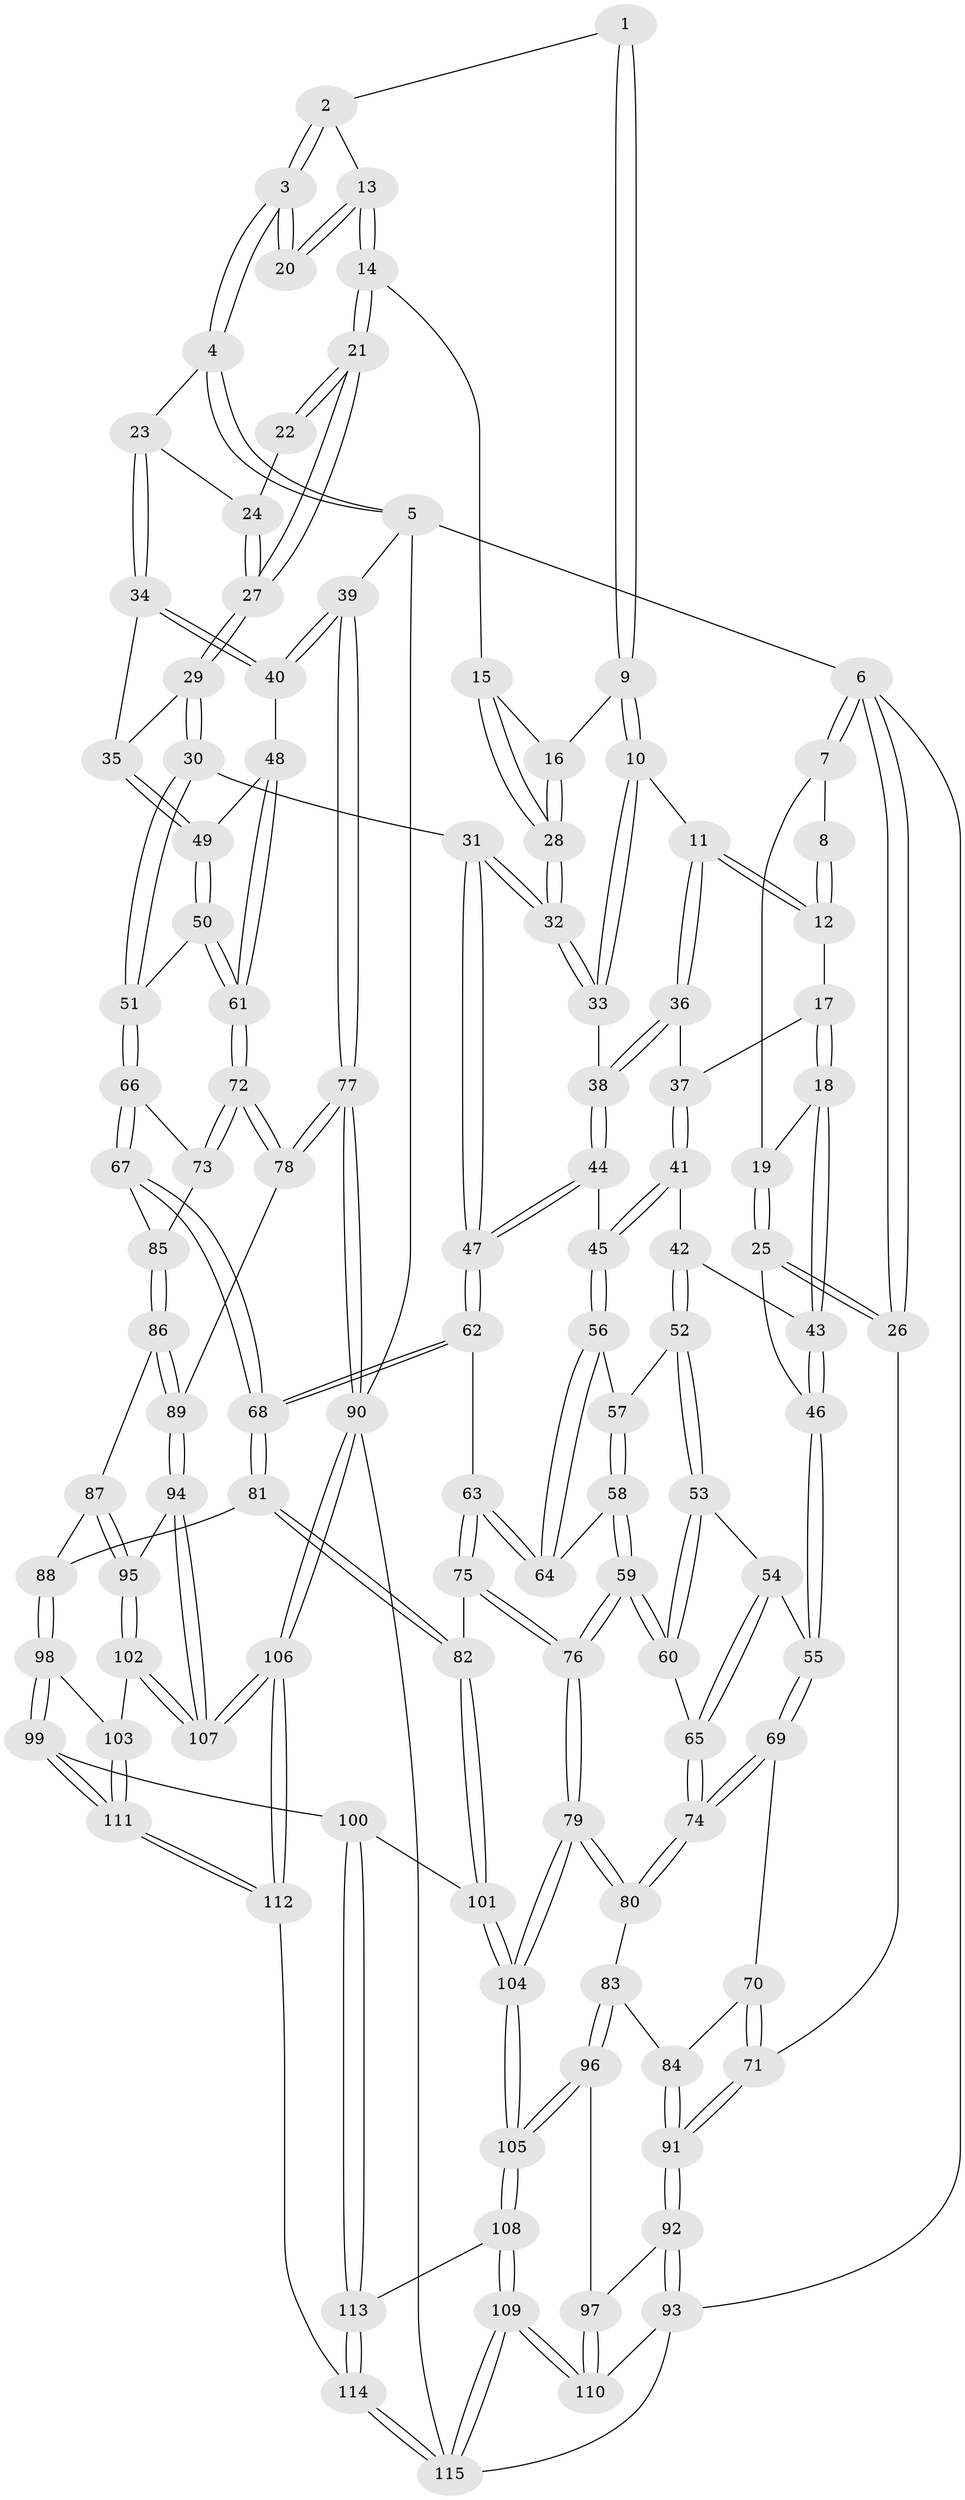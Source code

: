 // coarse degree distribution, {3: 0.14492753623188406, 4: 0.3333333333333333, 5: 0.3333333333333333, 6: 0.10144927536231885, 2: 0.014492753623188406, 7: 0.028985507246376812, 8: 0.028985507246376812, 1: 0.014492753623188406}
// Generated by graph-tools (version 1.1) at 2025/05/03/04/25 22:05:05]
// undirected, 115 vertices, 284 edges
graph export_dot {
graph [start="1"]
  node [color=gray90,style=filled];
  1 [pos="+0.6289731345055246+0"];
  2 [pos="+0.7205828070298936+0"];
  3 [pos="+1+0"];
  4 [pos="+1+0"];
  5 [pos="+1+0"];
  6 [pos="+0+0"];
  7 [pos="+0.1901158714768515+0"];
  8 [pos="+0.4147250277564171+0"];
  9 [pos="+0.5898453932287044+0.1045816909255804"];
  10 [pos="+0.544916048984549+0.13554526555170765"];
  11 [pos="+0.5386184132271146+0.13682605873453926"];
  12 [pos="+0.47040017269275547+0.12354442533420079"];
  13 [pos="+0.7243355788414226+0.10391163912066384"];
  14 [pos="+0.720598701565488+0.11942433961906218"];
  15 [pos="+0.7039641073981826+0.12309011460985231"];
  16 [pos="+0.6238771838599203+0.11837279424086183"];
  17 [pos="+0.43990487166212494+0.14131829514231622"];
  18 [pos="+0.3539500227928369+0.17958739162767928"];
  19 [pos="+0.23956939532201102+0.02348326183258627"];
  20 [pos="+0.8463132398560805+0.04672296458743328"];
  21 [pos="+0.7694325285089001+0.1627562602713671"];
  22 [pos="+0.8199113975814356+0.12126005304256954"];
  23 [pos="+0.9315548968070883+0.15080806731213015"];
  24 [pos="+0.8806518397274083+0.1531296865461533"];
  25 [pos="+0.1014015286507081+0.2613398920366515"];
  26 [pos="+0+0.2517296709548021"];
  27 [pos="+0.7840086708415833+0.2302662171825935"];
  28 [pos="+0.6632843498527232+0.24620075623842266"];
  29 [pos="+0.7840511773236998+0.2597446203906216"];
  30 [pos="+0.7106505030117083+0.32338277795446757"];
  31 [pos="+0.6955081352690865+0.3255269658862417"];
  32 [pos="+0.6644197647455811+0.28139610044016666"];
  33 [pos="+0.6132139034954034+0.25027319182929636"];
  34 [pos="+0.9314213216611654+0.22911084373572452"];
  35 [pos="+0.8795638531921196+0.27423997104100956"];
  36 [pos="+0.5186466638648244+0.23996194896698902"];
  37 [pos="+0.49202654203933105+0.25070228800141653"];
  38 [pos="+0.5406831156276206+0.26034622097993987"];
  39 [pos="+1+0.30241819191573566"];
  40 [pos="+1+0.30047281447001467"];
  41 [pos="+0.4407196674056482+0.29050736498684615"];
  42 [pos="+0.3535776211217456+0.2701167213148705"];
  43 [pos="+0.34116722834016316+0.25973087022078606"];
  44 [pos="+0.5328933931867557+0.3396173514070842"];
  45 [pos="+0.5064461563722381+0.35026827565668195"];
  46 [pos="+0.20437609801731352+0.3251168758791766"];
  47 [pos="+0.6742355261631837+0.34722609011176714"];
  48 [pos="+0.9600395154061537+0.35726463025338756"];
  49 [pos="+0.9034677933980643+0.3282056111737799"];
  50 [pos="+0.8609914699159977+0.4017727524543191"];
  51 [pos="+0.7857764472187879+0.3987475549134522"];
  52 [pos="+0.3767066645796301+0.35479595156414806"];
  53 [pos="+0.36882354300125164+0.4039268008433494"];
  54 [pos="+0.3515415965122916+0.41589706092348094"];
  55 [pos="+0.20532991021507208+0.3371105706981105"];
  56 [pos="+0.49342840807978955+0.3955626191276444"];
  57 [pos="+0.3884298484064711+0.36197867273984"];
  58 [pos="+0.4521371073287248+0.4349894537046501"];
  59 [pos="+0.42889987559441317+0.4668979531688917"];
  60 [pos="+0.42434007979011484+0.46425163659635177"];
  61 [pos="+0.9363390134283506+0.5019323926302722"];
  62 [pos="+0.6459303340069679+0.4357099495617437"];
  63 [pos="+0.5528337660016249+0.4569484683588155"];
  64 [pos="+0.49321099154356945+0.3992374145306816"];
  65 [pos="+0.3162404808554636+0.4632339421811073"];
  66 [pos="+0.7858984072685786+0.40121870154638034"];
  67 [pos="+0.7454616678922714+0.5180793514976013"];
  68 [pos="+0.6792485218822396+0.5330377754167983"];
  69 [pos="+0.20545977723195571+0.4555871593357777"];
  70 [pos="+0.15818149133569603+0.4705459592294574"];
  71 [pos="+0+0.41529150642032997"];
  72 [pos="+0.9383753666485398+0.5090942289987093"];
  73 [pos="+0.8389989974596153+0.5148444166557312"];
  74 [pos="+0.24825905910636428+0.5079393958227917"];
  75 [pos="+0.4761400749843113+0.6208605141709691"];
  76 [pos="+0.4489731632009152+0.6221236327855347"];
  77 [pos="+1+0.5829616704705769"];
  78 [pos="+1+0.582799254600068"];
  79 [pos="+0.35956904251266164+0.665575359328121"];
  80 [pos="+0.2822248102254583+0.6096438615275056"];
  81 [pos="+0.6476314614550738+0.6149898351369757"];
  82 [pos="+0.5512697884279841+0.6424056969523942"];
  83 [pos="+0.1474716223197901+0.6477687916865805"];
  84 [pos="+0.0744439367822642+0.5700548698462737"];
  85 [pos="+0.8068694198917693+0.5316432662737467"];
  86 [pos="+0.8052322819328378+0.6285343057255722"];
  87 [pos="+0.7702364079748771+0.653694047644949"];
  88 [pos="+0.7085979989713646+0.6588726401104712"];
  89 [pos="+0.9601156808601415+0.635877285483201"];
  90 [pos="+1+1"];
  91 [pos="+0+0.5360551081298063"];
  92 [pos="+0+0.7158976252112751"];
  93 [pos="+0+0.795170534845683"];
  94 [pos="+0.9187532126074389+0.716079027496483"];
  95 [pos="+0.8366670946372093+0.7396243945663076"];
  96 [pos="+0.10048924613073601+0.7108916231380046"];
  97 [pos="+0.040506551102649856+0.7430420208658596"];
  98 [pos="+0.716479936689211+0.7552931406417912"];
  99 [pos="+0.6479235128401479+0.8171228950098212"];
  100 [pos="+0.5995794747295105+0.8098895590313595"];
  101 [pos="+0.5858617383296046+0.7843697797221761"];
  102 [pos="+0.8031858409920927+0.7927067752134287"];
  103 [pos="+0.7846973407335105+0.7944108067697623"];
  104 [pos="+0.338603018911694+0.8151191133781613"];
  105 [pos="+0.3222525257996391+0.8783901361270525"];
  106 [pos="+1+1"];
  107 [pos="+0.9798717519997638+0.9861034432850584"];
  108 [pos="+0.3156008583996251+0.9802996178935198"];
  109 [pos="+0.29350954037126054+1"];
  110 [pos="+0.1525169381930739+0.9228311741905014"];
  111 [pos="+0.7170139167669309+0.9147138667237675"];
  112 [pos="+0.7600631420556829+1"];
  113 [pos="+0.5714402719780504+0.8508606349557606"];
  114 [pos="+0.6989047733396798+1"];
  115 [pos="+0.29396892121961443+1"];
  1 -- 2;
  1 -- 9;
  1 -- 9;
  2 -- 3;
  2 -- 3;
  2 -- 13;
  3 -- 4;
  3 -- 4;
  3 -- 20;
  3 -- 20;
  4 -- 5;
  4 -- 5;
  4 -- 23;
  5 -- 6;
  5 -- 39;
  5 -- 90;
  6 -- 7;
  6 -- 7;
  6 -- 26;
  6 -- 26;
  6 -- 93;
  7 -- 8;
  7 -- 19;
  8 -- 12;
  8 -- 12;
  9 -- 10;
  9 -- 10;
  9 -- 16;
  10 -- 11;
  10 -- 33;
  10 -- 33;
  11 -- 12;
  11 -- 12;
  11 -- 36;
  11 -- 36;
  12 -- 17;
  13 -- 14;
  13 -- 14;
  13 -- 20;
  13 -- 20;
  14 -- 15;
  14 -- 21;
  14 -- 21;
  15 -- 16;
  15 -- 28;
  15 -- 28;
  16 -- 28;
  16 -- 28;
  17 -- 18;
  17 -- 18;
  17 -- 37;
  18 -- 19;
  18 -- 43;
  18 -- 43;
  19 -- 25;
  19 -- 25;
  21 -- 22;
  21 -- 22;
  21 -- 27;
  21 -- 27;
  22 -- 24;
  23 -- 24;
  23 -- 34;
  23 -- 34;
  24 -- 27;
  24 -- 27;
  25 -- 26;
  25 -- 26;
  25 -- 46;
  26 -- 71;
  27 -- 29;
  27 -- 29;
  28 -- 32;
  28 -- 32;
  29 -- 30;
  29 -- 30;
  29 -- 35;
  30 -- 31;
  30 -- 51;
  30 -- 51;
  31 -- 32;
  31 -- 32;
  31 -- 47;
  31 -- 47;
  32 -- 33;
  32 -- 33;
  33 -- 38;
  34 -- 35;
  34 -- 40;
  34 -- 40;
  35 -- 49;
  35 -- 49;
  36 -- 37;
  36 -- 38;
  36 -- 38;
  37 -- 41;
  37 -- 41;
  38 -- 44;
  38 -- 44;
  39 -- 40;
  39 -- 40;
  39 -- 77;
  39 -- 77;
  40 -- 48;
  41 -- 42;
  41 -- 45;
  41 -- 45;
  42 -- 43;
  42 -- 52;
  42 -- 52;
  43 -- 46;
  43 -- 46;
  44 -- 45;
  44 -- 47;
  44 -- 47;
  45 -- 56;
  45 -- 56;
  46 -- 55;
  46 -- 55;
  47 -- 62;
  47 -- 62;
  48 -- 49;
  48 -- 61;
  48 -- 61;
  49 -- 50;
  49 -- 50;
  50 -- 51;
  50 -- 61;
  50 -- 61;
  51 -- 66;
  51 -- 66;
  52 -- 53;
  52 -- 53;
  52 -- 57;
  53 -- 54;
  53 -- 60;
  53 -- 60;
  54 -- 55;
  54 -- 65;
  54 -- 65;
  55 -- 69;
  55 -- 69;
  56 -- 57;
  56 -- 64;
  56 -- 64;
  57 -- 58;
  57 -- 58;
  58 -- 59;
  58 -- 59;
  58 -- 64;
  59 -- 60;
  59 -- 60;
  59 -- 76;
  59 -- 76;
  60 -- 65;
  61 -- 72;
  61 -- 72;
  62 -- 63;
  62 -- 68;
  62 -- 68;
  63 -- 64;
  63 -- 64;
  63 -- 75;
  63 -- 75;
  65 -- 74;
  65 -- 74;
  66 -- 67;
  66 -- 67;
  66 -- 73;
  67 -- 68;
  67 -- 68;
  67 -- 85;
  68 -- 81;
  68 -- 81;
  69 -- 70;
  69 -- 74;
  69 -- 74;
  70 -- 71;
  70 -- 71;
  70 -- 84;
  71 -- 91;
  71 -- 91;
  72 -- 73;
  72 -- 73;
  72 -- 78;
  72 -- 78;
  73 -- 85;
  74 -- 80;
  74 -- 80;
  75 -- 76;
  75 -- 76;
  75 -- 82;
  76 -- 79;
  76 -- 79;
  77 -- 78;
  77 -- 78;
  77 -- 90;
  77 -- 90;
  78 -- 89;
  79 -- 80;
  79 -- 80;
  79 -- 104;
  79 -- 104;
  80 -- 83;
  81 -- 82;
  81 -- 82;
  81 -- 88;
  82 -- 101;
  82 -- 101;
  83 -- 84;
  83 -- 96;
  83 -- 96;
  84 -- 91;
  84 -- 91;
  85 -- 86;
  85 -- 86;
  86 -- 87;
  86 -- 89;
  86 -- 89;
  87 -- 88;
  87 -- 95;
  87 -- 95;
  88 -- 98;
  88 -- 98;
  89 -- 94;
  89 -- 94;
  90 -- 106;
  90 -- 106;
  90 -- 115;
  91 -- 92;
  91 -- 92;
  92 -- 93;
  92 -- 93;
  92 -- 97;
  93 -- 110;
  93 -- 115;
  94 -- 95;
  94 -- 107;
  94 -- 107;
  95 -- 102;
  95 -- 102;
  96 -- 97;
  96 -- 105;
  96 -- 105;
  97 -- 110;
  97 -- 110;
  98 -- 99;
  98 -- 99;
  98 -- 103;
  99 -- 100;
  99 -- 111;
  99 -- 111;
  100 -- 101;
  100 -- 113;
  100 -- 113;
  101 -- 104;
  101 -- 104;
  102 -- 103;
  102 -- 107;
  102 -- 107;
  103 -- 111;
  103 -- 111;
  104 -- 105;
  104 -- 105;
  105 -- 108;
  105 -- 108;
  106 -- 107;
  106 -- 107;
  106 -- 112;
  106 -- 112;
  108 -- 109;
  108 -- 109;
  108 -- 113;
  109 -- 110;
  109 -- 110;
  109 -- 115;
  109 -- 115;
  111 -- 112;
  111 -- 112;
  112 -- 114;
  113 -- 114;
  113 -- 114;
  114 -- 115;
  114 -- 115;
}
